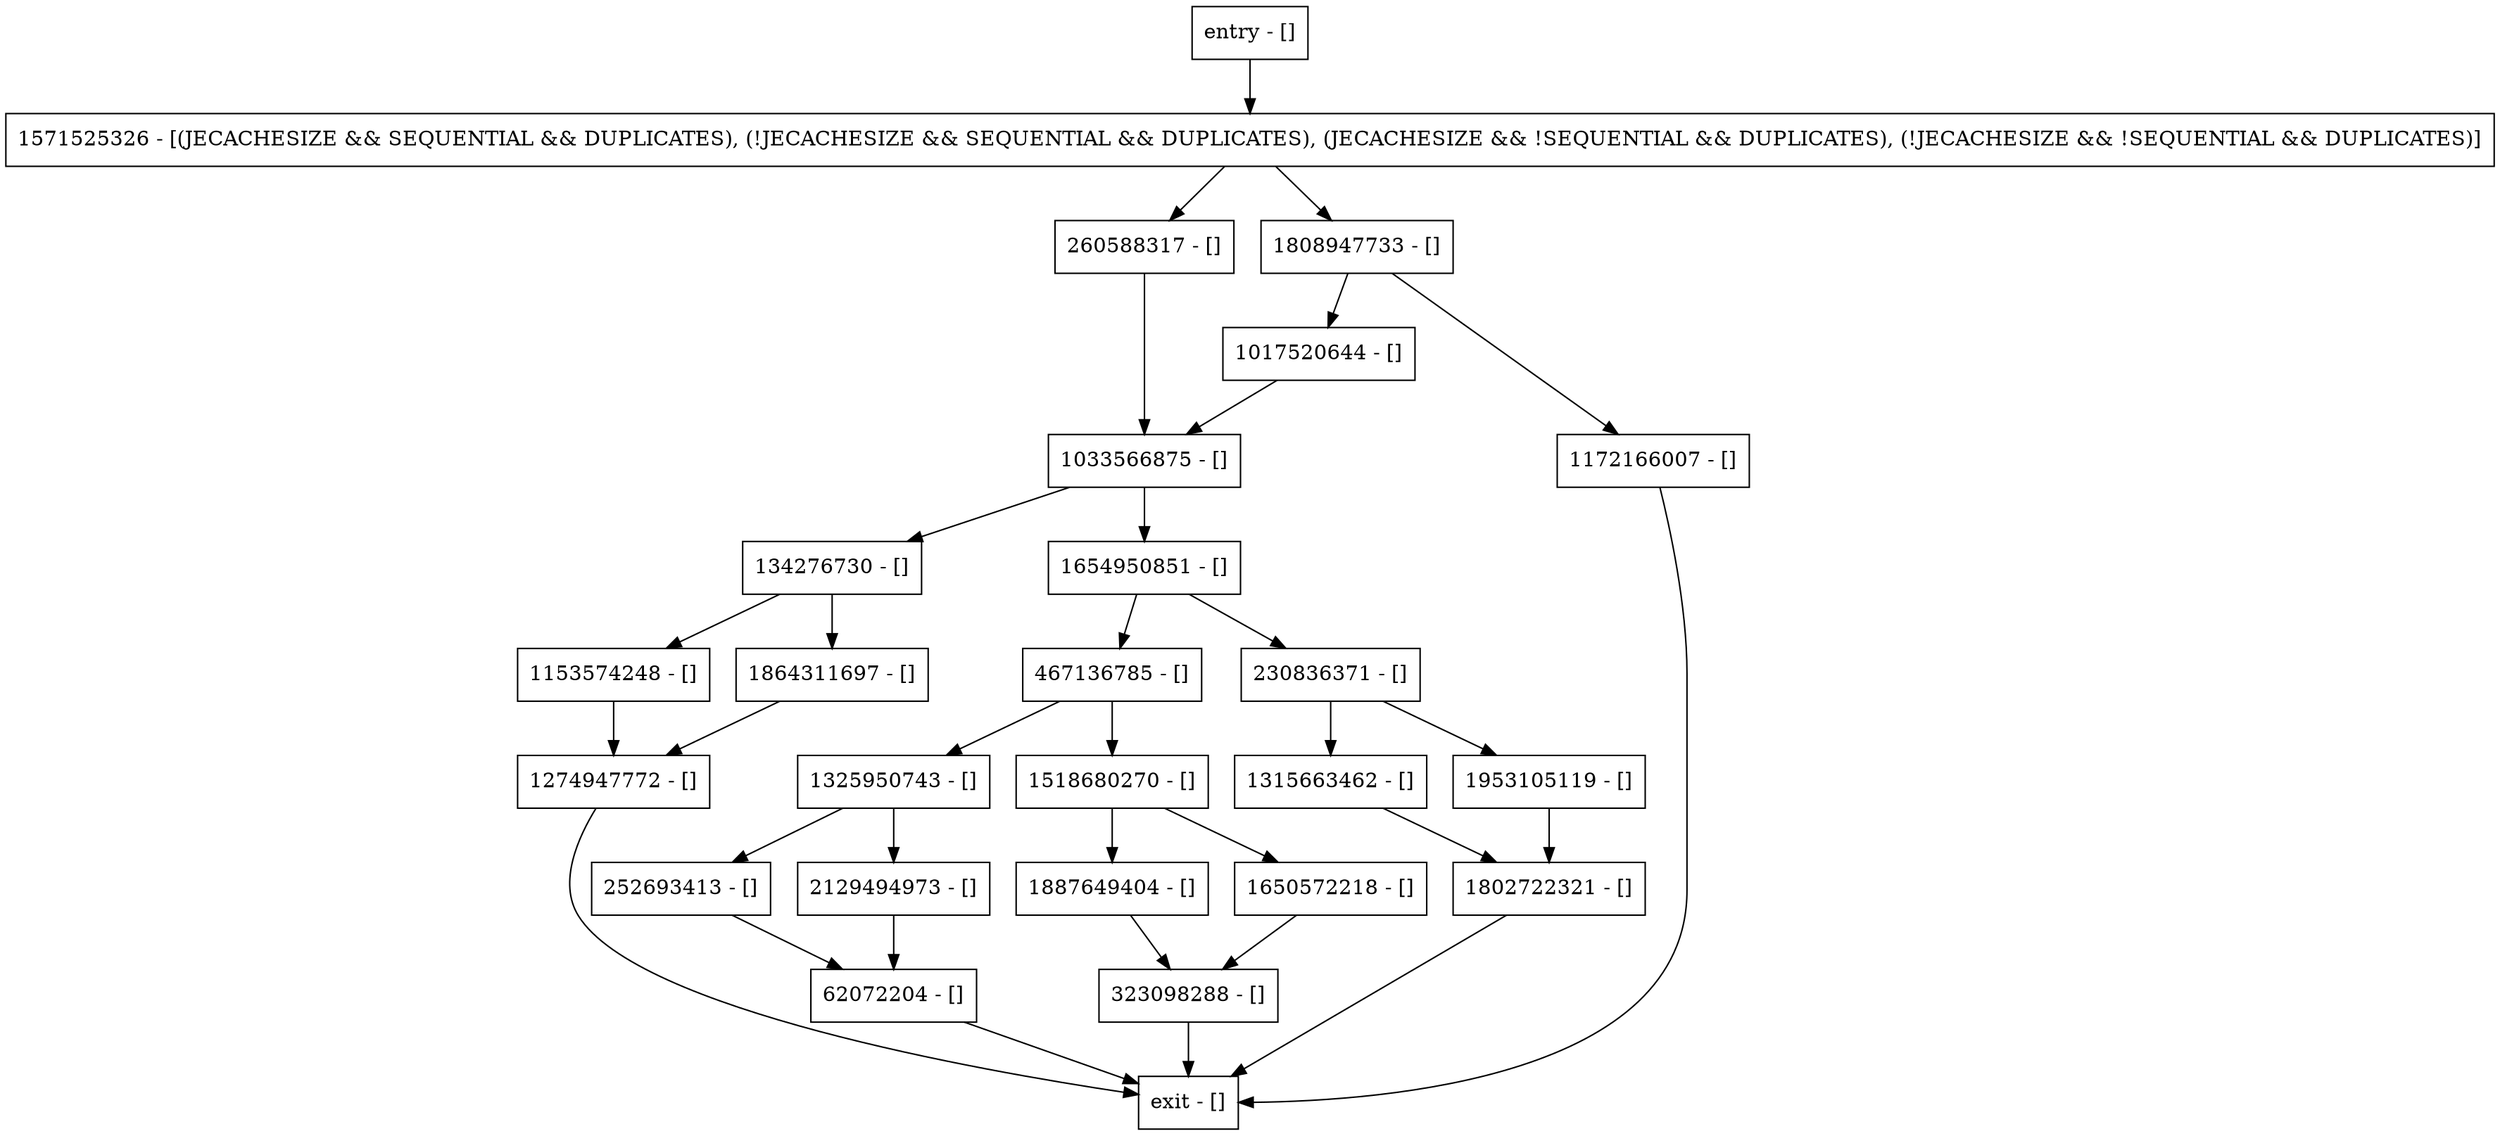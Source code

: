 digraph writeReverseInt {
node [shape=record];
252693413 [label="252693413 - []"];
1571525326 [label="1571525326 - [(JECACHESIZE && SEQUENTIAL && DUPLICATES), (!JECACHESIZE && SEQUENTIAL && DUPLICATES), (JECACHESIZE && !SEQUENTIAL && DUPLICATES), (!JECACHESIZE && !SEQUENTIAL && DUPLICATES)]"];
1315663462 [label="1315663462 - []"];
1953105119 [label="1953105119 - []"];
2129494973 [label="2129494973 - []"];
1172166007 [label="1172166007 - []"];
1017520644 [label="1017520644 - []"];
1153574248 [label="1153574248 - []"];
323098288 [label="323098288 - []"];
260588317 [label="260588317 - []"];
1325950743 [label="1325950743 - []"];
1808947733 [label="1808947733 - []"];
1864311697 [label="1864311697 - []"];
134276730 [label="134276730 - []"];
1274947772 [label="1274947772 - []"];
1887649404 [label="1887649404 - []"];
1650572218 [label="1650572218 - []"];
1033566875 [label="1033566875 - []"];
1654950851 [label="1654950851 - []"];
1518680270 [label="1518680270 - []"];
1802722321 [label="1802722321 - []"];
entry [label="entry - []"];
exit [label="exit - []"];
467136785 [label="467136785 - []"];
62072204 [label="62072204 - []"];
230836371 [label="230836371 - []"];
entry;
exit;
252693413 -> 62072204;
1571525326 -> 260588317;
1571525326 -> 1808947733;
1315663462 -> 1802722321;
1953105119 -> 1802722321;
2129494973 -> 62072204;
1172166007 -> exit;
1017520644 -> 1033566875;
1153574248 -> 1274947772;
323098288 -> exit;
260588317 -> 1033566875;
1325950743 -> 252693413;
1325950743 -> 2129494973;
1808947733 -> 1017520644;
1808947733 -> 1172166007;
1864311697 -> 1274947772;
134276730 -> 1153574248;
134276730 -> 1864311697;
1274947772 -> exit;
1887649404 -> 323098288;
1650572218 -> 323098288;
1033566875 -> 1654950851;
1033566875 -> 134276730;
1654950851 -> 467136785;
1654950851 -> 230836371;
1518680270 -> 1887649404;
1518680270 -> 1650572218;
1802722321 -> exit;
entry -> 1571525326;
467136785 -> 1518680270;
467136785 -> 1325950743;
62072204 -> exit;
230836371 -> 1315663462;
230836371 -> 1953105119;
}
